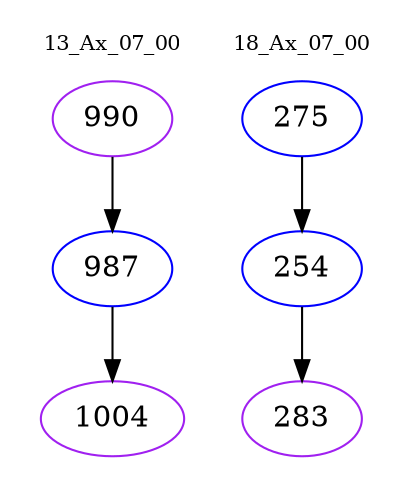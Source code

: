 digraph{
subgraph cluster_0 {
color = white
label = "13_Ax_07_00";
fontsize=10;
T0_990 [label="990", color="purple"]
T0_990 -> T0_987 [color="black"]
T0_987 [label="987", color="blue"]
T0_987 -> T0_1004 [color="black"]
T0_1004 [label="1004", color="purple"]
}
subgraph cluster_1 {
color = white
label = "18_Ax_07_00";
fontsize=10;
T1_275 [label="275", color="blue"]
T1_275 -> T1_254 [color="black"]
T1_254 [label="254", color="blue"]
T1_254 -> T1_283 [color="black"]
T1_283 [label="283", color="purple"]
}
}
